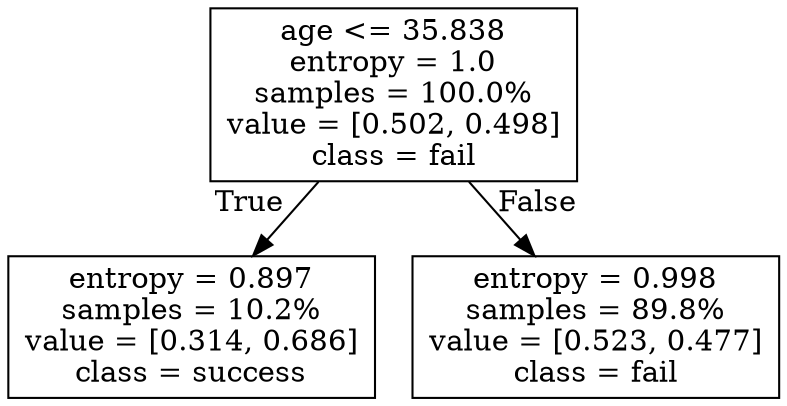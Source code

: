 digraph Tree {
node [shape=box] ;
0 [label="age <= 35.838\nentropy = 1.0\nsamples = 100.0%\nvalue = [0.502, 0.498]\nclass = fail"] ;
1 [label="entropy = 0.897\nsamples = 10.2%\nvalue = [0.314, 0.686]\nclass = success"] ;
0 -> 1 [labeldistance=2.5, labelangle=45, headlabel="True"] ;
2 [label="entropy = 0.998\nsamples = 89.8%\nvalue = [0.523, 0.477]\nclass = fail"] ;
0 -> 2 [labeldistance=2.5, labelangle=-45, headlabel="False"] ;
}
